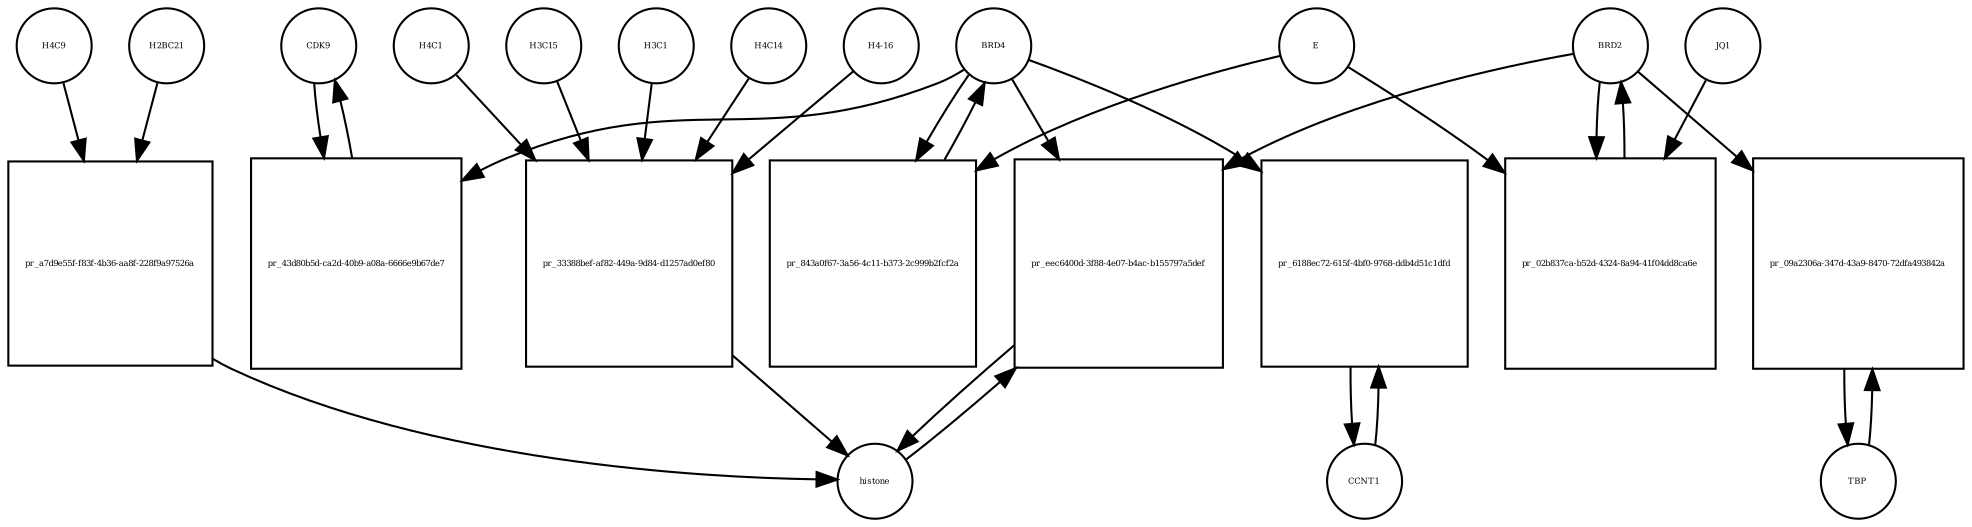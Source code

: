 strict digraph  {
CDK9 [annotation="", bipartite=0, cls=macromolecule, fontsize=4, label=CDK9, shape=circle];
"pr_43d80b5d-ca2d-40b9-a08a-6666e9b67de7" [annotation="", bipartite=1, cls=process, fontsize=4, label="pr_43d80b5d-ca2d-40b9-a08a-6666e9b67de7", shape=square];
BRD4 [annotation="", bipartite=0, cls=macromolecule, fontsize=4, label=BRD4, shape=circle];
CCNT1 [annotation="", bipartite=0, cls=macromolecule, fontsize=4, label=CCNT1, shape=circle];
"pr_6188ec72-615f-4bf0-9768-ddb4d51c1dfd" [annotation="", bipartite=1, cls=process, fontsize=4, label="pr_6188ec72-615f-4bf0-9768-ddb4d51c1dfd", shape=square];
histone [annotation="", bipartite=0, cls=complex, fontsize=4, label=histone, shape=circle];
"pr_eec6400d-3f88-4e07-b4ac-b155797a5def" [annotation="", bipartite=1, cls=process, fontsize=4, label="pr_eec6400d-3f88-4e07-b4ac-b155797a5def", shape=square];
BRD2 [annotation="", bipartite=0, cls=macromolecule, fontsize=4, label=BRD2, shape=circle];
"pr_843a0f67-3a56-4c11-b373-2c999b2fcf2a" [annotation="", bipartite=1, cls=process, fontsize=4, label="pr_843a0f67-3a56-4c11-b373-2c999b2fcf2a", shape=square];
E [annotation=urn_miriam_ncbiprotein_BCD58755, bipartite=0, cls=macromolecule, fontsize=4, label=E, shape=circle];
H4C14 [annotation="", bipartite=0, cls=macromolecule, fontsize=4, label=H4C14, shape=circle];
"pr_33388bef-af82-449a-9d84-d1257ad0ef80" [annotation="", bipartite=1, cls=process, fontsize=4, label="pr_33388bef-af82-449a-9d84-d1257ad0ef80", shape=square];
"H4-16" [annotation="", bipartite=0, cls=macromolecule, fontsize=4, label="H4-16", shape=circle];
H4C1 [annotation="", bipartite=0, cls=macromolecule, fontsize=4, label=H4C1, shape=circle];
H3C15 [annotation="", bipartite=0, cls=macromolecule, fontsize=4, label=H3C15, shape=circle];
H3C1 [annotation="", bipartite=0, cls=macromolecule, fontsize=4, label=H3C1, shape=circle];
"pr_02b837ca-b52d-4324-8a94-41f04dd8ca6e" [annotation="", bipartite=1, cls=process, fontsize=4, label="pr_02b837ca-b52d-4324-8a94-41f04dd8ca6e", shape=square];
JQ1 [annotation="", bipartite=0, cls=macromolecule, fontsize=4, label=JQ1, shape=circle];
TBP [annotation="", bipartite=0, cls=macromolecule, fontsize=4, label=TBP, shape=circle];
"pr_09a2306a-347d-43a9-8470-72dfa493842a" [annotation="", bipartite=1, cls=process, fontsize=4, label="pr_09a2306a-347d-43a9-8470-72dfa493842a", shape=square];
H4C9 [annotation="", bipartite=0, cls=macromolecule, fontsize=4, label=H4C9, shape=circle];
"pr_a7d9e55f-f83f-4b36-aa8f-228f9a97526a" [annotation="", bipartite=1, cls=process, fontsize=4, label="pr_a7d9e55f-f83f-4b36-aa8f-228f9a97526a", shape=square];
H2BC21 [annotation="", bipartite=0, cls=macromolecule, fontsize=4, label=H2BC21, shape=circle];
CDK9 -> "pr_43d80b5d-ca2d-40b9-a08a-6666e9b67de7"  [annotation="", interaction_type=consumption];
"pr_43d80b5d-ca2d-40b9-a08a-6666e9b67de7" -> CDK9  [annotation="", interaction_type=production];
BRD4 -> "pr_43d80b5d-ca2d-40b9-a08a-6666e9b67de7"  [annotation=urn_miriam_taxonomy_10090, interaction_type=catalysis];
BRD4 -> "pr_6188ec72-615f-4bf0-9768-ddb4d51c1dfd"  [annotation="", interaction_type=catalysis];
BRD4 -> "pr_eec6400d-3f88-4e07-b4ac-b155797a5def"  [annotation="urn_miriam_doi_10.1038%2Fnsmb.3228.|urn_miriam_doi_10.1016%2Fj.molcel.2008.01.018", interaction_type=catalysis];
BRD4 -> "pr_843a0f67-3a56-4c11-b373-2c999b2fcf2a"  [annotation="", interaction_type=consumption];
CCNT1 -> "pr_6188ec72-615f-4bf0-9768-ddb4d51c1dfd"  [annotation="", interaction_type=consumption];
"pr_6188ec72-615f-4bf0-9768-ddb4d51c1dfd" -> CCNT1  [annotation="", interaction_type=production];
histone -> "pr_eec6400d-3f88-4e07-b4ac-b155797a5def"  [annotation="", interaction_type=consumption];
"pr_eec6400d-3f88-4e07-b4ac-b155797a5def" -> histone  [annotation="", interaction_type=production];
BRD2 -> "pr_eec6400d-3f88-4e07-b4ac-b155797a5def"  [annotation="urn_miriam_doi_10.1038%2Fnsmb.3228.|urn_miriam_doi_10.1016%2Fj.molcel.2008.01.018", interaction_type=catalysis];
BRD2 -> "pr_02b837ca-b52d-4324-8a94-41f04dd8ca6e"  [annotation="", interaction_type=consumption];
BRD2 -> "pr_09a2306a-347d-43a9-8470-72dfa493842a"  [annotation="urn_miriam_doi_10.1007%2Fs11010-006-9223-6", interaction_type=catalysis];
"pr_843a0f67-3a56-4c11-b373-2c999b2fcf2a" -> BRD4  [annotation="", interaction_type=production];
E -> "pr_843a0f67-3a56-4c11-b373-2c999b2fcf2a"  [annotation="urn_miriam_doi_10.1038%2Fs41586-020-2286-9", interaction_type=inhibition];
E -> "pr_02b837ca-b52d-4324-8a94-41f04dd8ca6e"  [annotation="urn_miriam_doi_10.1038%2Fs41586-020-2286-9|urn_miriam_doi_10.1080%2F15592294.2018.1469891", interaction_type=inhibition];
H4C14 -> "pr_33388bef-af82-449a-9d84-d1257ad0ef80"  [annotation="", interaction_type=consumption];
"pr_33388bef-af82-449a-9d84-d1257ad0ef80" -> histone  [annotation="", interaction_type=production];
"H4-16" -> "pr_33388bef-af82-449a-9d84-d1257ad0ef80"  [annotation="", interaction_type=consumption];
H4C1 -> "pr_33388bef-af82-449a-9d84-d1257ad0ef80"  [annotation="", interaction_type=consumption];
H3C15 -> "pr_33388bef-af82-449a-9d84-d1257ad0ef80"  [annotation="", interaction_type=consumption];
H3C1 -> "pr_33388bef-af82-449a-9d84-d1257ad0ef80"  [annotation="", interaction_type=consumption];
"pr_02b837ca-b52d-4324-8a94-41f04dd8ca6e" -> BRD2  [annotation="", interaction_type=production];
JQ1 -> "pr_02b837ca-b52d-4324-8a94-41f04dd8ca6e"  [annotation="urn_miriam_doi_10.1038%2Fs41586-020-2286-9|urn_miriam_doi_10.1080%2F15592294.2018.1469891", interaction_type=inhibition];
TBP -> "pr_09a2306a-347d-43a9-8470-72dfa493842a"  [annotation="", interaction_type=consumption];
"pr_09a2306a-347d-43a9-8470-72dfa493842a" -> TBP  [annotation="", interaction_type=production];
H4C9 -> "pr_a7d9e55f-f83f-4b36-aa8f-228f9a97526a"  [annotation="", interaction_type=consumption];
"pr_a7d9e55f-f83f-4b36-aa8f-228f9a97526a" -> histone  [annotation="", interaction_type=production];
H2BC21 -> "pr_a7d9e55f-f83f-4b36-aa8f-228f9a97526a"  [annotation="", interaction_type=consumption];
}
